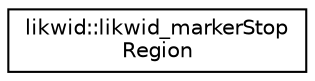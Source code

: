 digraph "Graphical Class Hierarchy"
{
  edge [fontname="Helvetica",fontsize="10",labelfontname="Helvetica",labelfontsize="10"];
  node [fontname="Helvetica",fontsize="10",shape=record];
  rankdir="LR";
  Node1 [label="likwid::likwid_markerStop\lRegion",height=0.2,width=0.4,color="black", fillcolor="white", style="filled",URL="$interfacelikwid_1_1likwid__markerStopRegion.html",tooltip="Stop the measurement for a code region Reads the currently running event set and accumulate the diffe..."];
}
